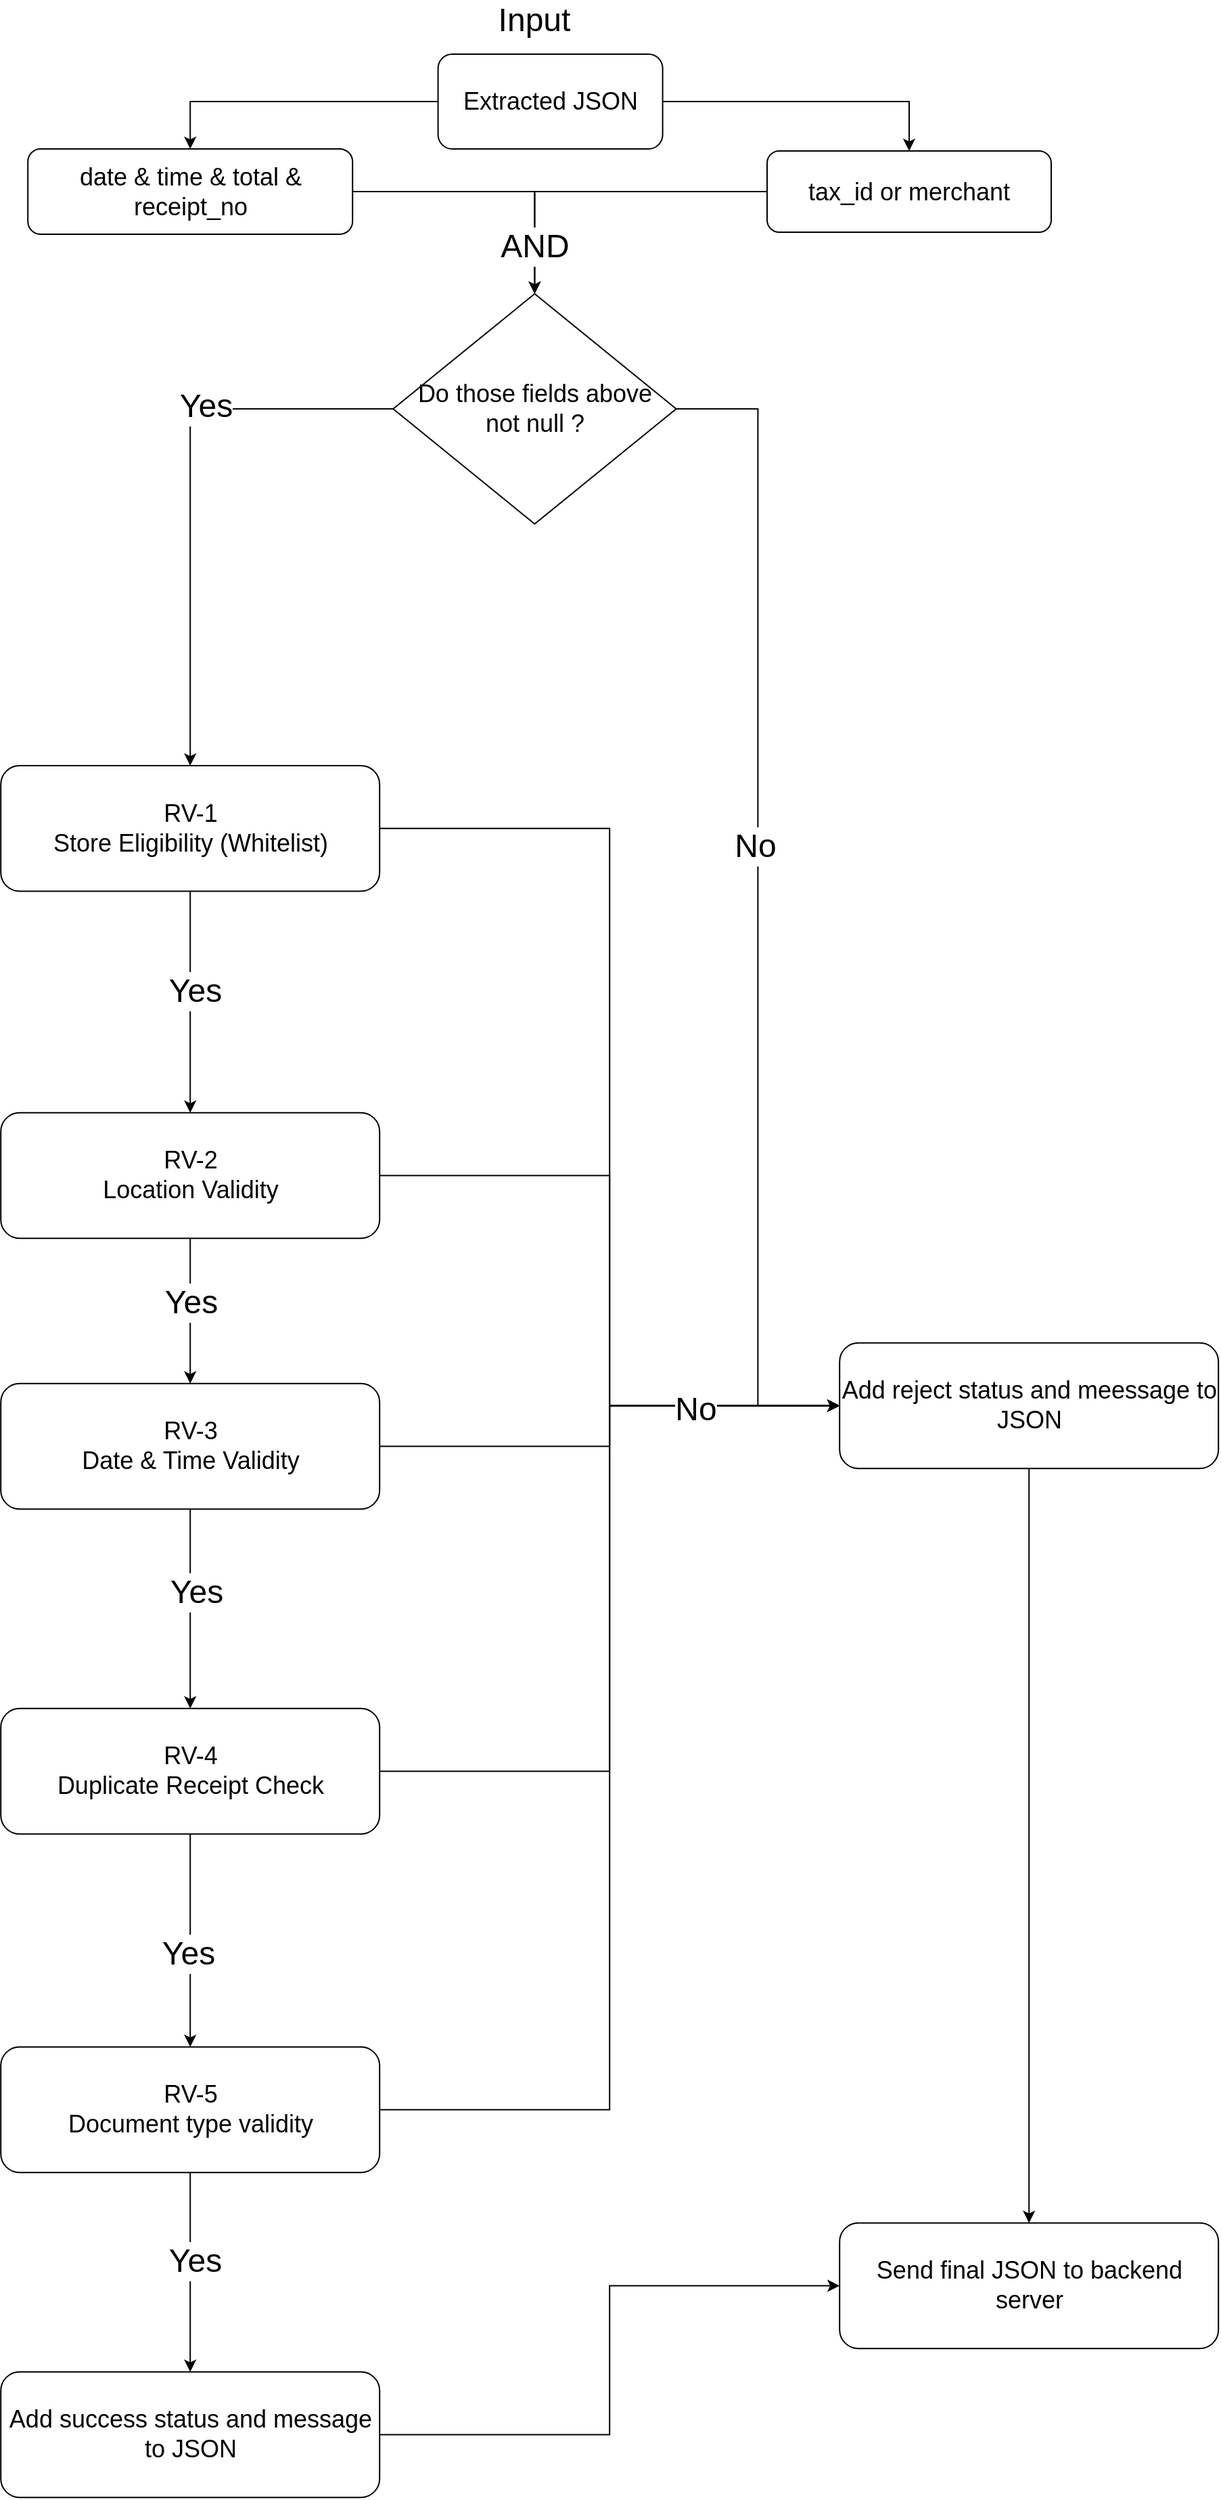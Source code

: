 <mxfile version="26.2.14">
  <diagram id="C5RBs43oDa-KdzZeNtuy" name="Page-1">
    <mxGraphModel dx="2700.4" dy="782" grid="1" gridSize="10" guides="1" tooltips="1" connect="1" arrows="1" fold="1" page="1" pageScale="1.2" pageWidth="827" pageHeight="1169" math="0" shadow="0">
      <root>
        <mxCell id="WIyWlLk6GJQsqaUBKTNV-0" />
        <mxCell id="WIyWlLk6GJQsqaUBKTNV-1" parent="WIyWlLk6GJQsqaUBKTNV-0" />
        <mxCell id="RMNVfTebYBU4ELqi-INq-2" style="edgeStyle=orthogonalEdgeStyle;rounded=0;orthogonalLoop=1;jettySize=auto;html=1;entryX=0.5;entryY=0;entryDx=0;entryDy=0;" edge="1" parent="WIyWlLk6GJQsqaUBKTNV-1" source="WIyWlLk6GJQsqaUBKTNV-3" target="bft2r-rfNXa2tQwG-P6o-26">
          <mxGeometry relative="1" as="geometry" />
        </mxCell>
        <mxCell id="RMNVfTebYBU4ELqi-INq-3" style="edgeStyle=orthogonalEdgeStyle;rounded=0;orthogonalLoop=1;jettySize=auto;html=1;" edge="1" parent="WIyWlLk6GJQsqaUBKTNV-1" source="WIyWlLk6GJQsqaUBKTNV-3" target="RMNVfTebYBU4ELqi-INq-1">
          <mxGeometry relative="1" as="geometry" />
        </mxCell>
        <mxCell id="WIyWlLk6GJQsqaUBKTNV-3" value="&lt;font style=&quot;font-size: 18px;&quot;&gt;Extracted JSON&lt;/font&gt;" style="rounded=1;whiteSpace=wrap;html=1;fontSize=12;glass=0;strokeWidth=1;shadow=0;" parent="WIyWlLk6GJQsqaUBKTNV-1" vertex="1">
          <mxGeometry x="-623.2" y="280" width="166" height="70" as="geometry" />
        </mxCell>
        <mxCell id="RMNVfTebYBU4ELqi-INq-38" style="edgeStyle=orthogonalEdgeStyle;rounded=0;orthogonalLoop=1;jettySize=auto;html=1;entryX=0.5;entryY=0;entryDx=0;entryDy=0;exitX=0.5;exitY=1;exitDx=0;exitDy=0;" edge="1" parent="WIyWlLk6GJQsqaUBKTNV-1" source="WIyWlLk6GJQsqaUBKTNV-11" target="RMNVfTebYBU4ELqi-INq-37">
          <mxGeometry relative="1" as="geometry" />
        </mxCell>
        <mxCell id="RMNVfTebYBU4ELqi-INq-43" value="&lt;font style=&quot;font-size: 24px;&quot;&gt;Yes&lt;/font&gt;" style="edgeLabel;html=1;align=center;verticalAlign=middle;resizable=0;points=[];" vertex="1" connectable="0" parent="RMNVfTebYBU4ELqi-INq-38">
          <mxGeometry x="-0.169" y="4" relative="1" as="geometry">
            <mxPoint as="offset" />
          </mxGeometry>
        </mxCell>
        <mxCell id="RMNVfTebYBU4ELqi-INq-55" style="edgeStyle=orthogonalEdgeStyle;rounded=0;orthogonalLoop=1;jettySize=auto;html=1;entryX=0;entryY=0.5;entryDx=0;entryDy=0;" edge="1" parent="WIyWlLk6GJQsqaUBKTNV-1" source="WIyWlLk6GJQsqaUBKTNV-11" target="RMNVfTebYBU4ELqi-INq-51">
          <mxGeometry relative="1" as="geometry" />
        </mxCell>
        <mxCell id="WIyWlLk6GJQsqaUBKTNV-11" value="&lt;font style=&quot;font-size: 18px;&quot;&gt;RV-3&lt;/font&gt;&lt;div&gt;&lt;span style=&quot;text-align: start;&quot; data-sheets-root=&quot;1&quot;&gt;&lt;font face=&quot;Helvetica&quot; style=&quot;font-size: 18px;&quot;&gt;Date &amp;amp; Time Validity&lt;/font&gt;&lt;/span&gt;&lt;/div&gt;" style="rounded=1;whiteSpace=wrap;html=1;fontSize=12;glass=0;strokeWidth=1;shadow=0;" parent="WIyWlLk6GJQsqaUBKTNV-1" vertex="1">
          <mxGeometry x="-946.4" y="1261.87" width="280" height="92.75" as="geometry" />
        </mxCell>
        <mxCell id="RMNVfTebYBU4ELqi-INq-33" style="edgeStyle=orthogonalEdgeStyle;rounded=0;orthogonalLoop=1;jettySize=auto;html=1;entryX=0.5;entryY=0;entryDx=0;entryDy=0;exitX=0.5;exitY=1;exitDx=0;exitDy=0;" edge="1" parent="WIyWlLk6GJQsqaUBKTNV-1" source="RMNVfTebYBU4ELqi-INq-36" target="RMNVfTebYBU4ELqi-INq-35">
          <mxGeometry relative="1" as="geometry">
            <mxPoint x="-696.4" y="866.87" as="sourcePoint" />
            <mxPoint x="-616.4" y="866.87" as="targetPoint" />
          </mxGeometry>
        </mxCell>
        <mxCell id="RMNVfTebYBU4ELqi-INq-41" value="&lt;font style=&quot;font-size: 24px;&quot;&gt;Yes&lt;/font&gt;" style="edgeLabel;html=1;align=center;verticalAlign=middle;resizable=0;points=[];" vertex="1" connectable="0" parent="RMNVfTebYBU4ELqi-INq-33">
          <mxGeometry x="-0.106" y="3" relative="1" as="geometry">
            <mxPoint as="offset" />
          </mxGeometry>
        </mxCell>
        <mxCell id="RMNVfTebYBU4ELqi-INq-34" style="edgeStyle=orthogonalEdgeStyle;rounded=0;orthogonalLoop=1;jettySize=auto;html=1;entryX=0.5;entryY=0;entryDx=0;entryDy=0;exitX=0.5;exitY=1;exitDx=0;exitDy=0;" edge="1" parent="WIyWlLk6GJQsqaUBKTNV-1" source="RMNVfTebYBU4ELqi-INq-35" target="WIyWlLk6GJQsqaUBKTNV-11">
          <mxGeometry relative="1" as="geometry">
            <mxPoint x="-366.4" y="866.87" as="sourcePoint" />
          </mxGeometry>
        </mxCell>
        <mxCell id="RMNVfTebYBU4ELqi-INq-42" value="&lt;font style=&quot;font-size: 24px;&quot;&gt;Yes&lt;/font&gt;" style="edgeLabel;html=1;align=center;verticalAlign=middle;resizable=0;points=[];" vertex="1" connectable="0" parent="RMNVfTebYBU4ELqi-INq-34">
          <mxGeometry x="-0.114" relative="1" as="geometry">
            <mxPoint as="offset" />
          </mxGeometry>
        </mxCell>
        <mxCell id="bft2r-rfNXa2tQwG-P6o-18" value="&lt;font style=&quot;font-size: 24px;&quot;&gt;Input&lt;/font&gt;" style="text;html=1;align=center;verticalAlign=middle;whiteSpace=wrap;rounded=0;" parent="WIyWlLk6GJQsqaUBKTNV-1" vertex="1">
          <mxGeometry x="-581.8" y="240" width="60" height="30" as="geometry" />
        </mxCell>
        <mxCell id="bft2r-rfNXa2tQwG-P6o-24" style="edgeStyle=orthogonalEdgeStyle;rounded=0;orthogonalLoop=1;jettySize=auto;html=1;entryX=0.5;entryY=0;entryDx=0;entryDy=0;" parent="WIyWlLk6GJQsqaUBKTNV-1" source="bft2r-rfNXa2tQwG-P6o-19" target="RMNVfTebYBU4ELqi-INq-36" edge="1">
          <mxGeometry relative="1" as="geometry">
            <mxPoint x="-551.8" y="715.5" as="targetPoint" />
          </mxGeometry>
        </mxCell>
        <mxCell id="rkCVy3EzfNatUqVkpINY-13" value="&lt;font style=&quot;font-size: 24px;&quot;&gt;Yes&lt;/font&gt;" style="edgeLabel;html=1;align=center;verticalAlign=middle;resizable=0;points=[];" parent="bft2r-rfNXa2tQwG-P6o-24" connectable="0" vertex="1">
          <mxGeometry x="-0.328" y="-1" relative="1" as="geometry">
            <mxPoint y="-1" as="offset" />
          </mxGeometry>
        </mxCell>
        <mxCell id="rkCVy3EzfNatUqVkpINY-40" value="" style="edgeStyle=orthogonalEdgeStyle;rounded=0;orthogonalLoop=1;jettySize=auto;html=1;entryX=0;entryY=0.5;entryDx=0;entryDy=0;" parent="WIyWlLk6GJQsqaUBKTNV-1" source="bft2r-rfNXa2tQwG-P6o-19" target="RMNVfTebYBU4ELqi-INq-51" edge="1">
          <mxGeometry relative="1" as="geometry">
            <mxPoint x="-279.3" y="542" as="targetPoint" />
          </mxGeometry>
        </mxCell>
        <mxCell id="RMNVfTebYBU4ELqi-INq-61" value="&lt;font style=&quot;font-size: 24px;&quot;&gt;No&lt;/font&gt;" style="edgeLabel;html=1;align=center;verticalAlign=middle;resizable=0;points=[];" vertex="1" connectable="0" parent="rkCVy3EzfNatUqVkpINY-40">
          <mxGeometry x="-0.105" y="-2" relative="1" as="geometry">
            <mxPoint as="offset" />
          </mxGeometry>
        </mxCell>
        <mxCell id="bft2r-rfNXa2tQwG-P6o-19" value="&lt;font style=&quot;font-size: 18px;&quot;&gt;Do those fields above&lt;/font&gt;&lt;div&gt;&lt;font style=&quot;font-size: 18px;&quot;&gt;not null ?&lt;/font&gt;&lt;/div&gt;" style="rhombus;whiteSpace=wrap;html=1;" parent="WIyWlLk6GJQsqaUBKTNV-1" vertex="1">
          <mxGeometry x="-656.4" y="457" width="209.2" height="170" as="geometry" />
        </mxCell>
        <mxCell id="RMNVfTebYBU4ELqi-INq-5" style="edgeStyle=orthogonalEdgeStyle;rounded=0;orthogonalLoop=1;jettySize=auto;html=1;" edge="1" parent="WIyWlLk6GJQsqaUBKTNV-1" source="bft2r-rfNXa2tQwG-P6o-26" target="bft2r-rfNXa2tQwG-P6o-19">
          <mxGeometry relative="1" as="geometry" />
        </mxCell>
        <mxCell id="bft2r-rfNXa2tQwG-P6o-26" value="&lt;font style=&quot;font-size: 18px;&quot;&gt;date &amp;amp; time &amp;amp; total &amp;amp; receipt_no&lt;/font&gt;" style="rounded=1;whiteSpace=wrap;html=1;" parent="WIyWlLk6GJQsqaUBKTNV-1" vertex="1">
          <mxGeometry x="-926.4" y="350" width="240" height="63" as="geometry" />
        </mxCell>
        <mxCell id="RMNVfTebYBU4ELqi-INq-6" style="edgeStyle=orthogonalEdgeStyle;rounded=0;orthogonalLoop=1;jettySize=auto;html=1;" edge="1" parent="WIyWlLk6GJQsqaUBKTNV-1" source="RMNVfTebYBU4ELqi-INq-1" target="bft2r-rfNXa2tQwG-P6o-19">
          <mxGeometry relative="1" as="geometry" />
        </mxCell>
        <mxCell id="RMNVfTebYBU4ELqi-INq-59" value="&lt;font style=&quot;font-size: 24px;&quot;&gt;AND&lt;/font&gt;" style="edgeLabel;html=1;align=center;verticalAlign=middle;resizable=0;points=[];" vertex="1" connectable="0" parent="RMNVfTebYBU4ELqi-INq-6">
          <mxGeometry x="0.718" relative="1" as="geometry">
            <mxPoint as="offset" />
          </mxGeometry>
        </mxCell>
        <mxCell id="RMNVfTebYBU4ELqi-INq-1" value="&lt;font style=&quot;font-size: 18px;&quot;&gt;tax_id or merchant&lt;/font&gt;" style="rounded=1;whiteSpace=wrap;html=1;" vertex="1" parent="WIyWlLk6GJQsqaUBKTNV-1">
          <mxGeometry x="-380" y="351.5" width="210" height="60" as="geometry" />
        </mxCell>
        <mxCell id="RMNVfTebYBU4ELqi-INq-54" style="edgeStyle=orthogonalEdgeStyle;rounded=0;orthogonalLoop=1;jettySize=auto;html=1;entryX=0;entryY=0.5;entryDx=0;entryDy=0;" edge="1" parent="WIyWlLk6GJQsqaUBKTNV-1" source="RMNVfTebYBU4ELqi-INq-35" target="RMNVfTebYBU4ELqi-INq-51">
          <mxGeometry relative="1" as="geometry" />
        </mxCell>
        <mxCell id="RMNVfTebYBU4ELqi-INq-35" value="&lt;font style=&quot;font-size: 18px;&quot;&gt;RV-2&lt;/font&gt;&lt;div&gt;&lt;span style=&quot;text-align: start;&quot; data-sheets-root=&quot;1&quot;&gt;&lt;font style=&quot;font-size: 18px;&quot;&gt;Location Validity&lt;/font&gt;&lt;/span&gt;&lt;/div&gt;" style="rounded=1;whiteSpace=wrap;html=1;fontSize=12;glass=0;strokeWidth=1;shadow=0;" vertex="1" parent="WIyWlLk6GJQsqaUBKTNV-1">
          <mxGeometry x="-946.4" y="1061.87" width="280" height="92.75" as="geometry" />
        </mxCell>
        <mxCell id="RMNVfTebYBU4ELqi-INq-53" style="edgeStyle=orthogonalEdgeStyle;rounded=0;orthogonalLoop=1;jettySize=auto;html=1;entryX=0;entryY=0.5;entryDx=0;entryDy=0;" edge="1" parent="WIyWlLk6GJQsqaUBKTNV-1" source="RMNVfTebYBU4ELqi-INq-36" target="RMNVfTebYBU4ELqi-INq-51">
          <mxGeometry relative="1" as="geometry" />
        </mxCell>
        <mxCell id="RMNVfTebYBU4ELqi-INq-36" value="&lt;font style=&quot;font-size: 18px;&quot;&gt;RV-1&lt;/font&gt;&lt;div&gt;&lt;span style=&quot;text-align: start;&quot; data-sheets-root=&quot;1&quot;&gt;&lt;font style=&quot;font-size: 18px;&quot;&gt;Store Eligibility (Whitelist)&lt;/font&gt;&lt;/span&gt;&lt;/div&gt;" style="rounded=1;whiteSpace=wrap;html=1;fontSize=12;glass=0;strokeWidth=1;shadow=0;" vertex="1" parent="WIyWlLk6GJQsqaUBKTNV-1">
          <mxGeometry x="-946.4" y="805.5" width="280" height="92.75" as="geometry" />
        </mxCell>
        <mxCell id="RMNVfTebYBU4ELqi-INq-40" style="edgeStyle=orthogonalEdgeStyle;rounded=0;orthogonalLoop=1;jettySize=auto;html=1;entryX=0.5;entryY=0;entryDx=0;entryDy=0;exitX=0.5;exitY=1;exitDx=0;exitDy=0;" edge="1" parent="WIyWlLk6GJQsqaUBKTNV-1" source="RMNVfTebYBU4ELqi-INq-37" target="RMNVfTebYBU4ELqi-INq-39">
          <mxGeometry relative="1" as="geometry" />
        </mxCell>
        <mxCell id="RMNVfTebYBU4ELqi-INq-44" value="&lt;font style=&quot;font-size: 24px;&quot;&gt;Yes&lt;/font&gt;" style="edgeLabel;html=1;align=center;verticalAlign=middle;resizable=0;points=[];" vertex="1" connectable="0" parent="RMNVfTebYBU4ELqi-INq-40">
          <mxGeometry x="0.119" y="-2" relative="1" as="geometry">
            <mxPoint as="offset" />
          </mxGeometry>
        </mxCell>
        <mxCell id="RMNVfTebYBU4ELqi-INq-56" style="edgeStyle=orthogonalEdgeStyle;rounded=0;orthogonalLoop=1;jettySize=auto;html=1;entryX=0;entryY=0.5;entryDx=0;entryDy=0;" edge="1" parent="WIyWlLk6GJQsqaUBKTNV-1" source="RMNVfTebYBU4ELqi-INq-37" target="RMNVfTebYBU4ELqi-INq-51">
          <mxGeometry relative="1" as="geometry" />
        </mxCell>
        <mxCell id="RMNVfTebYBU4ELqi-INq-37" value="&lt;font style=&quot;font-size: 18px;&quot;&gt;RV-4&lt;/font&gt;&lt;div&gt;&lt;span style=&quot;text-align: start;&quot; data-sheets-root=&quot;1&quot;&gt;&lt;font face=&quot;Helvetica&quot; style=&quot;font-size: 18px;&quot;&gt;Duplicate Receipt Check&lt;/font&gt;&lt;/span&gt;&lt;/div&gt;" style="rounded=1;whiteSpace=wrap;html=1;fontSize=12;glass=0;strokeWidth=1;shadow=0;" vertex="1" parent="WIyWlLk6GJQsqaUBKTNV-1">
          <mxGeometry x="-946.4" y="1501.87" width="280" height="92.75" as="geometry" />
        </mxCell>
        <mxCell id="RMNVfTebYBU4ELqi-INq-46" style="edgeStyle=orthogonalEdgeStyle;rounded=0;orthogonalLoop=1;jettySize=auto;html=1;entryX=0.5;entryY=0;entryDx=0;entryDy=0;" edge="1" parent="WIyWlLk6GJQsqaUBKTNV-1" source="RMNVfTebYBU4ELqi-INq-39" target="RMNVfTebYBU4ELqi-INq-45">
          <mxGeometry relative="1" as="geometry" />
        </mxCell>
        <mxCell id="RMNVfTebYBU4ELqi-INq-50" value="&lt;font style=&quot;font-size: 24px;&quot;&gt;Yes&lt;/font&gt;" style="edgeLabel;html=1;align=center;verticalAlign=middle;resizable=0;points=[];" vertex="1" connectable="0" parent="RMNVfTebYBU4ELqi-INq-46">
          <mxGeometry x="-0.114" y="3" relative="1" as="geometry">
            <mxPoint as="offset" />
          </mxGeometry>
        </mxCell>
        <mxCell id="RMNVfTebYBU4ELqi-INq-57" style="edgeStyle=orthogonalEdgeStyle;rounded=0;orthogonalLoop=1;jettySize=auto;html=1;entryX=0;entryY=0.5;entryDx=0;entryDy=0;" edge="1" parent="WIyWlLk6GJQsqaUBKTNV-1" source="RMNVfTebYBU4ELqi-INq-39" target="RMNVfTebYBU4ELqi-INq-51">
          <mxGeometry relative="1" as="geometry" />
        </mxCell>
        <mxCell id="RMNVfTebYBU4ELqi-INq-58" value="&lt;font style=&quot;font-size: 24px;&quot;&gt;No&lt;/font&gt;" style="edgeLabel;html=1;align=center;verticalAlign=middle;resizable=0;points=[];" vertex="1" connectable="0" parent="RMNVfTebYBU4ELqi-INq-57">
          <mxGeometry x="0.753" y="-3" relative="1" as="geometry">
            <mxPoint x="-1" as="offset" />
          </mxGeometry>
        </mxCell>
        <mxCell id="RMNVfTebYBU4ELqi-INq-39" value="&lt;font style=&quot;font-size: 18px;&quot;&gt;RV-5&lt;/font&gt;&lt;div&gt;&lt;span style=&quot;text-align: start;&quot; data-sheets-root=&quot;1&quot;&gt;&lt;font face=&quot;Helvetica&quot; style=&quot;font-size: 18px;&quot;&gt;Document type validity&lt;/font&gt;&lt;/span&gt;&lt;/div&gt;" style="rounded=1;whiteSpace=wrap;html=1;fontSize=12;glass=0;strokeWidth=1;shadow=0;" vertex="1" parent="WIyWlLk6GJQsqaUBKTNV-1">
          <mxGeometry x="-946.4" y="1751.87" width="280" height="92.75" as="geometry" />
        </mxCell>
        <mxCell id="RMNVfTebYBU4ELqi-INq-48" style="edgeStyle=orthogonalEdgeStyle;rounded=0;orthogonalLoop=1;jettySize=auto;html=1;entryX=0;entryY=0.5;entryDx=0;entryDy=0;" edge="1" parent="WIyWlLk6GJQsqaUBKTNV-1" source="RMNVfTebYBU4ELqi-INq-45" target="RMNVfTebYBU4ELqi-INq-47">
          <mxGeometry relative="1" as="geometry" />
        </mxCell>
        <mxCell id="RMNVfTebYBU4ELqi-INq-45" value="&lt;span style=&quot;font-size: 18px;&quot;&gt;Add success status and message to JSON&lt;/span&gt;" style="rounded=1;whiteSpace=wrap;html=1;fontSize=12;glass=0;strokeWidth=1;shadow=0;" vertex="1" parent="WIyWlLk6GJQsqaUBKTNV-1">
          <mxGeometry x="-946.4" y="1991.87" width="280" height="92.75" as="geometry" />
        </mxCell>
        <mxCell id="RMNVfTebYBU4ELqi-INq-47" value="&lt;span style=&quot;font-size: 18px;&quot;&gt;Send final JSON to backend server&lt;/span&gt;" style="rounded=1;whiteSpace=wrap;html=1;fontSize=12;glass=0;strokeWidth=1;shadow=0;" vertex="1" parent="WIyWlLk6GJQsqaUBKTNV-1">
          <mxGeometry x="-326.4" y="1881.87" width="280" height="92.75" as="geometry" />
        </mxCell>
        <mxCell id="RMNVfTebYBU4ELqi-INq-52" style="edgeStyle=orthogonalEdgeStyle;rounded=0;orthogonalLoop=1;jettySize=auto;html=1;entryX=0.5;entryY=0;entryDx=0;entryDy=0;" edge="1" parent="WIyWlLk6GJQsqaUBKTNV-1" source="RMNVfTebYBU4ELqi-INq-51" target="RMNVfTebYBU4ELqi-INq-47">
          <mxGeometry relative="1" as="geometry" />
        </mxCell>
        <mxCell id="RMNVfTebYBU4ELqi-INq-51" value="&lt;span style=&quot;font-size: 18px;&quot;&gt;Add reject status and meessage to JSON&lt;/span&gt;" style="rounded=1;whiteSpace=wrap;html=1;fontSize=12;glass=0;strokeWidth=1;shadow=0;" vertex="1" parent="WIyWlLk6GJQsqaUBKTNV-1">
          <mxGeometry x="-326.4" y="1231.87" width="280" height="92.75" as="geometry" />
        </mxCell>
      </root>
    </mxGraphModel>
  </diagram>
</mxfile>
